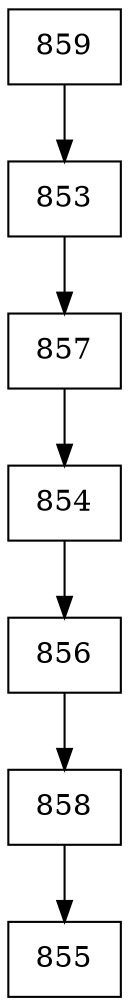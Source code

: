 digraph G {
  node [shape=record];
  node0 [label="{859}"];
  node0 -> node1;
  node1 [label="{853}"];
  node1 -> node2;
  node2 [label="{857}"];
  node2 -> node3;
  node3 [label="{854}"];
  node3 -> node4;
  node4 [label="{856}"];
  node4 -> node5;
  node5 [label="{858}"];
  node5 -> node6;
  node6 [label="{855}"];
}
